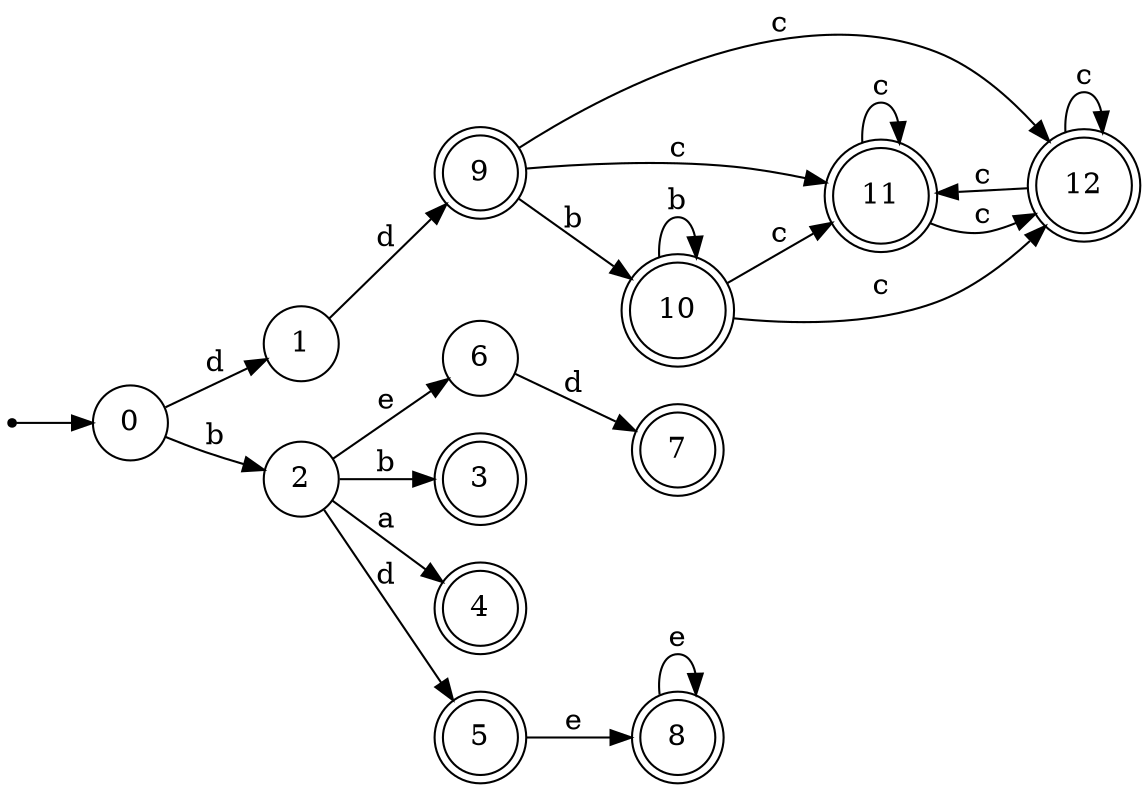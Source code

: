 digraph finite_state_machine {
rankdir=LR;
size="20,20";
node [shape = point]; "dummy0"
node [shape = circle]; "0";
"dummy0" -> "0";
node [shape = circle]; "1";
node [shape = circle]; "2";
node [shape = doublecircle]; "3";node [shape = doublecircle]; "4";node [shape = doublecircle]; "5";node [shape = circle]; "6";
node [shape = doublecircle]; "7";node [shape = doublecircle]; "8";node [shape = doublecircle]; "9";node [shape = doublecircle]; "10";node [shape = doublecircle]; "11";node [shape = doublecircle]; "12";"0" -> "1" [label = "d"];
 "0" -> "2" [label = "b"];
 "2" -> "3" [label = "b"];
 "2" -> "4" [label = "a"];
 "2" -> "5" [label = "d"];
 "2" -> "6" [label = "e"];
 "6" -> "7" [label = "d"];
 "5" -> "8" [label = "e"];
 "8" -> "8" [label = "e"];
 "1" -> "9" [label = "d"];
 "9" -> "10" [label = "b"];
 "9" -> "11" [label = "c"];
 "9" -> "12" [label = "c"];
 "12" -> "11" [label = "c"];
 "12" -> "12" [label = "c"];
 "11" -> "11" [label = "c"];
 "11" -> "12" [label = "c"];
 "10" -> "10" [label = "b"];
 "10" -> "11" [label = "c"];
 "10" -> "12" [label = "c"];
 }

